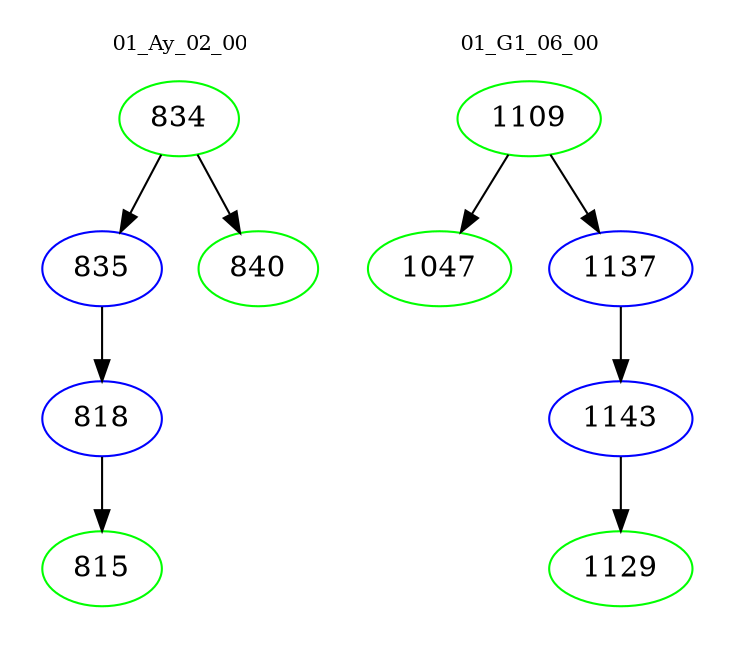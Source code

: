 digraph{
subgraph cluster_0 {
color = white
label = "01_Ay_02_00";
fontsize=10;
T0_834 [label="834", color="green"]
T0_834 -> T0_835 [color="black"]
T0_835 [label="835", color="blue"]
T0_835 -> T0_818 [color="black"]
T0_818 [label="818", color="blue"]
T0_818 -> T0_815 [color="black"]
T0_815 [label="815", color="green"]
T0_834 -> T0_840 [color="black"]
T0_840 [label="840", color="green"]
}
subgraph cluster_1 {
color = white
label = "01_G1_06_00";
fontsize=10;
T1_1109 [label="1109", color="green"]
T1_1109 -> T1_1047 [color="black"]
T1_1047 [label="1047", color="green"]
T1_1109 -> T1_1137 [color="black"]
T1_1137 [label="1137", color="blue"]
T1_1137 -> T1_1143 [color="black"]
T1_1143 [label="1143", color="blue"]
T1_1143 -> T1_1129 [color="black"]
T1_1129 [label="1129", color="green"]
}
}
